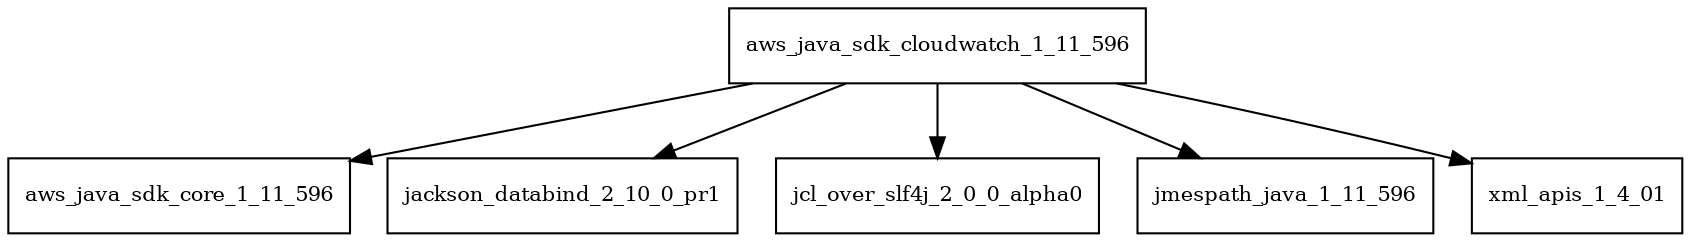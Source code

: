 digraph aws_java_sdk_cloudwatch_1_11_596_dependencies {
  node [shape = box, fontsize=10.0];
  aws_java_sdk_cloudwatch_1_11_596 -> aws_java_sdk_core_1_11_596;
  aws_java_sdk_cloudwatch_1_11_596 -> jackson_databind_2_10_0_pr1;
  aws_java_sdk_cloudwatch_1_11_596 -> jcl_over_slf4j_2_0_0_alpha0;
  aws_java_sdk_cloudwatch_1_11_596 -> jmespath_java_1_11_596;
  aws_java_sdk_cloudwatch_1_11_596 -> xml_apis_1_4_01;
}
